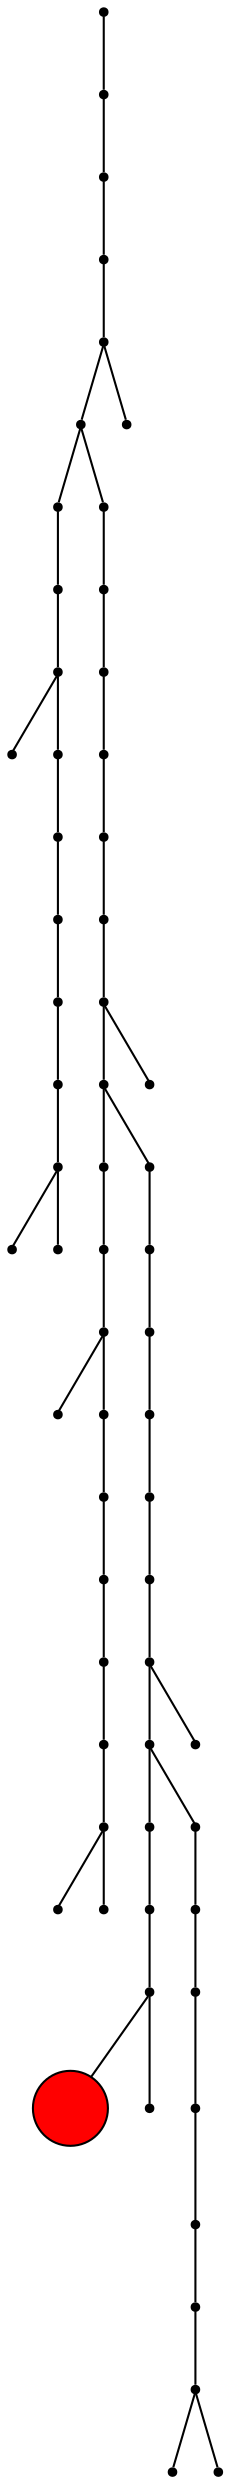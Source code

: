 graph{
node[shape=point]
0 -- 1
1 -- 2
2 -- 3
3 -- 4
4 -- 5
4 -- 6
5 -- 7
5 -- 8
8 -- 9
9 -- 10
10 -- 11
11 -- 12
12 -- 13
13 -- 14
14 -- 15
14 -- 16
15 -- 17
15 -- 18
18 -- 19
19 -- 20
20 -- 21
21 -- 22
22 -- 23
23 -- 24
24 -- 25
24 -- 26
7 -- 27
27 -- 28
28 -- 29
28 -- 30
17 -- 31
31 -- 32
32 -- 33
32 -- 34
25 -- 35
25 -- 36
36 -- 37
37 -- 38
38 -- 39
39 -- 40
40 -- 41
41 -- 42
42 -- 43
42 -- 44
30 -- 45
45 -- 46
46 -- 47
47 -- 48
48 -- 49
49 -- 50
49 -- 51
35 -- 52
52 -- 53
53 -- 54
53 -- 55
34 -- 56
56 -- 57
57 -- 58
58 -- 59
59 -- 60
60 -- 61
60 -- 62
54[fillcolor=red; width=0.5]
}
